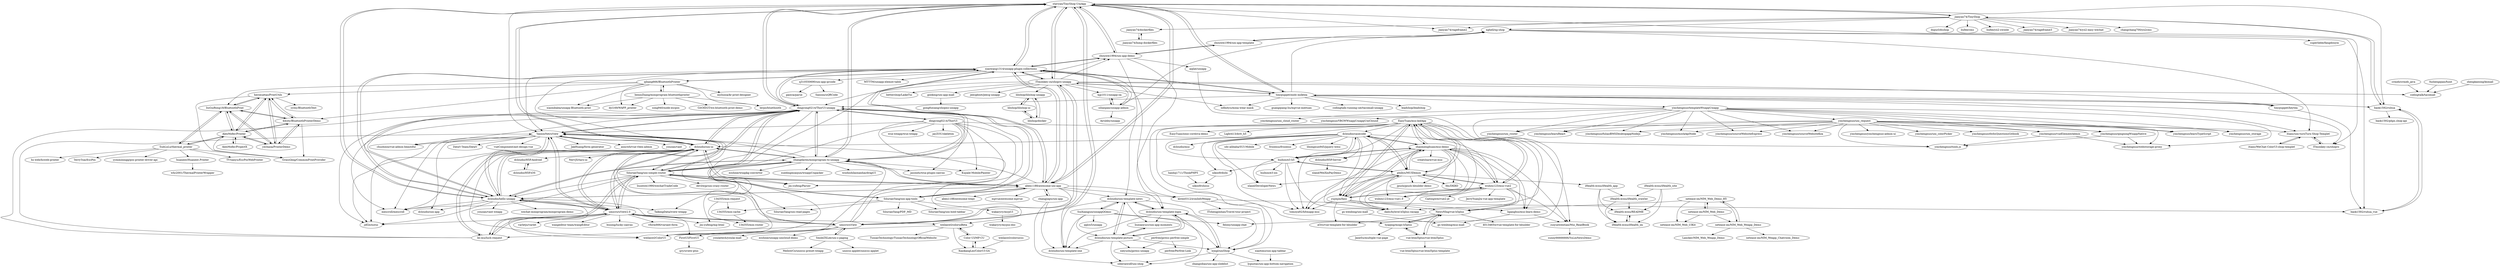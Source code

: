 digraph G {
"stavyan/TinyShop-UniApp" -> "jianyan74/TinyShop"
"stavyan/TinyShop-UniApp" -> "jianyan74/rageframe2" ["e"=1]
"stavyan/TinyShop-UniApp" -> "ITmonkey-cn/shopro-uniapp"
"stavyan/TinyShop-UniApp" -> "dingyong0214/ThorUI-uniapp"
"stavyan/TinyShop-UniApp" -> "YanxinNet/uView"
"stavyan/TinyShop-UniApp" -> "xiaowang1314/uniapp-plugin-collections"
"stavyan/TinyShop-UniApp" -> "dcloudio/uni-ui"
"stavyan/TinyShop-UniApp" -> "zhangdaren/miniprogram-to-uniapp"
"stavyan/TinyShop-UniApp" -> "aben1188/awesome-uni-app"
"stavyan/TinyShop-UniApp" -> "dcloudio/hello-uniapp"
"stavyan/TinyShop-UniApp" -> "zhouwei1994/uni-app-demo"
"stavyan/TinyShop-UniApp" -> "tinypuppet/nxdc-milktea"
"stavyan/TinyShop-UniApp" -> "baok1592/ruhua"
"stavyan/TinyShop-UniApp" -> "umicro/uView"
"stavyan/TinyShop-UniApp" -> "ITmonkey-cn/shopro"
"fushengqian/fuint" -> "codingtalk/tacomall"
"tinypuppet/heytea" -> "tinypuppet/nxdc-milktea"
"tinypuppet/heytea" -> "baok1592/ruhua_vue"
"Color-UI/MP-CU" -> "weilanwl/coloruiBeta"
"Color-UI/MP-CU" -> "XiaokangLei/ColorUI-GA"
"dingyong0214/ThorUI" -> "dingyong0214/ThorUI-uniapp"
"dingyong0214/ThorUI" -> "wux-weapp/wux-weapp" ["e"=1]
"dingyong0214/ThorUI" -> "weilanwl/ColorUI" ["e"=1]
"dingyong0214/ThorUI" -> "jasondu/wxa-plugin-canvas" ["e"=1]
"dingyong0214/ThorUI" -> "jin-yufeng/Parser" ["e"=1]
"dingyong0214/ThorUI" -> "YanxinNet/uView"
"dingyong0214/ThorUI" -> "Kujiale-Mobile/Painter" ["e"=1]
"dingyong0214/ThorUI" -> "zhangdaren/miniprogram-to-uniapp"
"dingyong0214/ThorUI" -> "itianc/uni-turnTurn-Shop-Templet"
"dingyong0214/ThorUI" -> "TalkingData/iview-weapp" ["e"=1]
"dingyong0214/ThorUI" -> "weilanwl/coloruiBeta"
"dingyong0214/ThorUI" -> "jayZOU/skeleton" ["e"=1]
"aben1188/awesome-uni-app" -> "dcloudio/uni-ui"
"aben1188/awesome-uni-app" -> "changjiapu/uni-app"
"aben1188/awesome-uni-app" -> "dingyong0214/ThorUI-uniapp"
"aben1188/awesome-uni-app" -> "dcloudio/uni-template-one"
"aben1188/awesome-uni-app" -> "stavyan/TinyShop-UniApp"
"aben1188/awesome-uni-app" -> "zhangdaren/miniprogram-to-uniapp"
"aben1188/awesome-uni-app" -> "dcloudio/uni-template-login"
"aben1188/awesome-uni-app" -> "YanxinNet/uView"
"aben1188/awesome-uni-app" -> "xiaowang1314/uniapp-plugin-collections"
"aben1188/awesome-uni-app" -> "aben1188/awesome-wepy" ["e"=1]
"aben1188/awesome-uni-app" -> "SilurianYang/uni-app-tools"
"aben1188/awesome-uni-app" -> "klren0312/ironInfoWeapp"
"aben1188/awesome-uni-app" -> "dcloudio/uni-template-news"
"aben1188/awesome-uni-app" -> "dcloudio/hello-uniapp"
"aben1188/awesome-uni-app" -> "mpvue/awesome-mpvue" ["e"=1]
"umicro/uView2.0" -> "umicro/uView"
"umicro/uView2.0" -> "YanxinNet/uView"
"umicro/uView2.0" -> "lei-mu/luch-request"
"umicro/uView2.0" -> "SilurianYang/uni-simple-router"
"umicro/uView2.0" -> "dcloudio/uni-ui"
"umicro/uView2.0" -> "dingyong0214/ThorUI-uniapp"
"umicro/uView2.0" -> "FirstUI/FirstUI"
"umicro/uView2.0" -> "jin-yufeng/mp-html" ["e"=1]
"umicro/uView2.0" -> "jdf2e/nutui" ["e"=1]
"umicro/uView2.0" -> "dcloudio/hello-uniapp"
"umicro/uView2.0" -> "weilanwl/coloruiBeta"
"umicro/uView2.0" -> "varletjs/varlet" ["e"=1]
"umicro/uView2.0" -> "wangeditor-team/wangEditor" ["e"=1]
"umicro/uView2.0" -> "buuing/lucky-canvas" ["e"=1]
"umicro/uView2.0" -> "vform666/variant-form" ["e"=1]
"YanxinNet/uView" -> "dingyong0214/ThorUI-uniapp"
"YanxinNet/uView" -> "chuzhixin/vue-admin-beautiful" ["e"=1]
"YanxinNet/uView" -> "weilanwl/ColorUI" ["e"=1]
"YanxinNet/uView" -> "dcloudio/uni-ui"
"YanxinNet/uView" -> "jdf2e/nutui" ["e"=1]
"YanxinNet/uView" -> "JakHuang/form-generator" ["e"=1]
"YanxinNet/uView" -> "SilurianYang/uni-simple-router"
"YanxinNet/uView" -> "mescroll/mescroll" ["e"=1]
"YanxinNet/uView" -> "anncwb/vue-vben-admin" ["e"=1]
"YanxinNet/uView" -> "umicro/uView2.0"
"YanxinNet/uView" -> "youzan/vant" ["e"=1]
"YanxinNet/uView" -> "DataV-Team/DataV" ["e"=1]
"YanxinNet/uView" -> "vueComponent/ant-design-vue" ["e"=1]
"YanxinNet/uView" -> "dcloudio/uni-app" ["e"=1]
"YanxinNet/uView" -> "dcloudio/hello-uniapp"
"zhengkaixing/kxmall" -> "codingtalk/tacomall"
"netease-im/NIM_Web_Weapp_Demo" -> "netease-im/NIM_Weapp_Chatroom_Demo"
"netease-im/NIM_Web_Weapp_Demo" -> "Lancker/NIM_Web_Weapp_Demo"
"netease-im/NIM_Web_Weapp_Demo" -> "netease-im/NIM_Web_Demo_H5"
"ITmonkey-cn/shopro-uniapp" -> "stavyan/TinyShop-UniApp"
"ITmonkey-cn/shopro-uniapp" -> "tinypuppet/nxdc-milktea"
"ITmonkey-cn/shopro-uniapp" -> "umicro/uView"
"ITmonkey-cn/shopro-uniapp" -> "jeecgboot/jeecg-uniapp" ["e"=1]
"ITmonkey-cn/shopro-uniapp" -> "hjp1011/uniapp-oa"
"ITmonkey-cn/shopro-uniapp" -> "gooking/uni-app-mall"
"ITmonkey-cn/shopro-uniapp" -> "lilishop/lilishop-uniapp"
"ITmonkey-cn/shopro-uniapp" -> "codingtalk/tacomall"
"ITmonkey-cn/shopro-uniapp" -> "xiaowang1314/uniapp-plugin-collections"
"ITmonkey-cn/shopro-uniapp" -> "bettershop/LaikeTui" ["e"=1]
"ITmonkey-cn/shopro-uniapp" -> "infinityu/mina-wear-mask" ["e"=1]
"ITmonkey-cn/shopro-uniapp" -> "dingyong0214/ThorUI-uniapp"
"ITmonkey-cn/shopro-uniapp" -> "zhouwei1994/uni-app-demo"
"ITmonkey-cn/shopro-uniapp" -> "aben1188/awesome-uni-app"
"ITmonkey-cn/shopro-uniapp" -> "tinypuppet/heytea"
"gooking/uni-app-mall" -> "gongfuxiang/shopxo-uniapp"
"hjp1011/uniapp-oa" -> "silianpan/uniapp-admin"
"lilishop/lilishop-uniapp" -> "lilishop/lilishop-ui"
"lilishop/lilishop-uniapp" -> "lilishop/docker"
"silianpan/uniapp-admin" -> "hjp1011/uniapp-oa"
"silianpan/uniapp-admin" -> "xiaowang1314/uniapp-plugin-collections"
"silianpan/uniapp-admin" -> "xghell/xg-shop"
"silianpan/uniapp-admin" -> "Airubby/uniapp"
"jianyan74/TinyShop" -> "stavyan/TinyShop-UniApp"
"jianyan74/TinyShop" -> "jianyan74/rageframe2" ["e"=1]
"jianyan74/TinyShop" -> "jianyan74/rageframe3" ["e"=1]
"jianyan74/TinyShop" -> "baok1592/ruhua"
"jianyan74/TinyShop" -> "jianyan74/yii2-easy-wechat" ["e"=1]
"jianyan74/TinyShop" -> "changchang700/yii2cms" ["e"=1]
"jianyan74/TinyShop" -> "dspurl/dsshop" ["e"=1]
"jianyan74/TinyShop" -> "jianyan74/dockerfiles"
"jianyan74/TinyShop" -> "liufee/cms" ["e"=1]
"jianyan74/TinyShop" -> "xghell/xg-shop"
"jianyan74/TinyShop" -> "liufee/yii2-swoole" ["e"=1]
"zhangdaren/miniprogram-to-uniapp" -> "ezshine/wxapkg-convertor" ["e"=1]
"zhangdaren/miniprogram-to-uniapp" -> "dingyong0214/ThorUI-uniapp"
"zhangdaren/miniprogram-to-uniapp" -> "xuedingmiaojun/wxappUnpacker" ["e"=1]
"zhangdaren/miniprogram-to-uniapp" -> "stavyan/TinyShop-UniApp"
"zhangdaren/miniprogram-to-uniapp" -> "aben1188/awesome-uni-app"
"zhangdaren/miniprogram-to-uniapp" -> "jin-yufeng/Parser" ["e"=1]
"zhangdaren/miniprogram-to-uniapp" -> "dcloudio/uni-ui"
"zhangdaren/miniprogram-to-uniapp" -> "wozhishilaonanhai/dragUI" ["e"=1]
"zhangdaren/miniprogram-to-uniapp" -> "jin-yufeng/mp-html" ["e"=1]
"zhangdaren/miniprogram-to-uniapp" -> "YanxinNet/uView"
"zhangdaren/miniprogram-to-uniapp" -> "dcloudio/hello-uniapp"
"zhangdaren/miniprogram-to-uniapp" -> "jasondu/wxa-plugin-canvas" ["e"=1]
"zhangdaren/miniprogram-to-uniapp" -> "xiaowang1314/uniapp-plugin-collections"
"zhangdaren/miniprogram-to-uniapp" -> "Kujiale-Mobile/Painter" ["e"=1]
"zhangdaren/miniprogram-to-uniapp" -> "SilurianYang/uni-simple-router"
"dcloudio/uni-ui" -> "dcloudio/hello-uniapp"
"dcloudio/uni-ui" -> "YanxinNet/uView"
"dcloudio/uni-ui" -> "dingyong0214/ThorUI-uniapp"
"dcloudio/uni-ui" -> "aben1188/awesome-uni-app"
"dcloudio/uni-ui" -> "umicro/uView2.0"
"dcloudio/uni-ui" -> "stavyan/TinyShop-UniApp"
"dcloudio/uni-ui" -> "SilurianYang/uni-simple-router"
"dcloudio/uni-ui" -> "zhangdaren/miniprogram-to-uniapp"
"dcloudio/uni-ui" -> "weilanwl/ColorUI" ["e"=1]
"dcloudio/uni-ui" -> "umicro/uView"
"dcloudio/uni-ui" -> "jdf2e/nutui" ["e"=1]
"dcloudio/uni-ui" -> "NervJS/taro-ui" ["e"=1]
"dcloudio/uni-ui" -> "mescroll/mescroll" ["e"=1]
"dcloudio/uni-ui" -> "lei-mu/luch-request"
"dcloudio/uni-ui" -> "dcloudio/H5P.Android"
"gs-wenbing/uni-mall" -> "gs-wenbing/mui-mall"
"liuxiaoyucc/uni-app-moments" -> "dcloudio/uni-template-picture"
"dcloudio/hello-uniapp" -> "dcloudio/uni-ui"
"dcloudio/hello-uniapp" -> "dingyong0214/ThorUI-uniapp"
"dcloudio/hello-uniapp" -> "YanxinNet/uView"
"dcloudio/hello-uniapp" -> "weilanwl/ColorUI" ["e"=1]
"dcloudio/hello-uniapp" -> "stavyan/TinyShop-UniApp"
"dcloudio/hello-uniapp" -> "dcloudio/uni-app" ["e"=1]
"dcloudio/hello-uniapp" -> "aben1188/awesome-uni-app"
"dcloudio/hello-uniapp" -> "xiaowang1314/uniapp-plugin-collections"
"dcloudio/hello-uniapp" -> "zhangdaren/miniprogram-to-uniapp"
"dcloudio/hello-uniapp" -> "umicro/uView2.0"
"dcloudio/hello-uniapp" -> "youzan/vant-weapp" ["e"=1]
"dcloudio/hello-uniapp" -> "wechat-miniprogram/miniprogram-demo" ["e"=1]
"dcloudio/hello-uniapp" -> "mescroll/mescroll" ["e"=1]
"dcloudio/hello-uniapp" -> "jdf2e/nutui" ["e"=1]
"dcloudio/hello-uniapp" -> "TalkingData/iview-weapp" ["e"=1]
"dcloudio/casecode" -> "zhaomenghuan/mui-demo"
"dcloudio/casecode" -> "huihoo/e3-h5"
"dcloudio/casecode" -> "uikoo9/dishi"
"dcloudio/casecode" -> "dcloudio/mui" ["e"=1]
"dcloudio/casecode" -> "phillyx/MUIDemos"
"dcloudio/casecode" -> "xland/DeveloperNews"
"dcloudio/casecode" -> "dailc/hybrid-h5plus-rayapp"
"dcloudio/casecode" -> "sdc-alibaba/SUI-Mobile" ["e"=1]
"dcloudio/casecode" -> "wuhou123/mui-vue2"
"dcloudio/casecode" -> "yujinjin/fans"
"dcloudio/casecode" -> "tomoya92/hltmapp-mui"
"dcloudio/casecode" -> "frozenui/frozenui" ["e"=1]
"dcloudio/casecode" -> "lihongxun945/jquery-weui" ["e"=1]
"dcloudio/casecode" -> "dcloudio/uni-ui"
"dcloudio/casecode" -> "dcloudio/H5P.Server"
"umicro/uView" -> "umicro/uView2.0"
"umicro/uView" -> "ITmonkey-cn/shopro-uniapp"
"umicro/uView" -> "dcloudio/uni-ui"
"umicro/uView" -> "FirstUI/FirstUI"
"umicro/uView" -> "stavyan/TinyShop-UniApp"
"umicro/uView" -> "dingyong0214/ThorUI-uniapp"
"umicro/uView" -> "SmileZXLee/uni-z-paging"
"umicro/uView" -> "lei-mu/luch-request"
"umicro/uView" -> "ezshine/uniapp-unicloud-dnms"
"umicro/uView" -> "dcloudio/hello-uniapp"
"umicro/uView" -> "youlaitech/youlai-mall" ["e"=1]
"umicro/uView" -> "zhangdaren/miniprogram-to-uniapp"
"SilurianYang/uni-simple-router" -> "SilurianYang/uni-app-tools"
"SilurianYang/uni-simple-router" -> "SilurianYang/uni-read-pages"
"SilurianYang/uni-simple-router" -> "YanxinNet/uView"
"SilurianYang/uni-simple-router" -> "lei-mu/luch-request"
"SilurianYang/uni-simple-router" -> "umicro/uView2.0"
"SilurianYang/uni-simple-router" -> "dingyong0214/ThorUI-uniapp"
"SilurianYang/uni-simple-router" -> "dcloudio/uni-ui"
"SilurianYang/uni-simple-router" -> "liuzewei1990/wechatTradeCode"
"SilurianYang/uni-simple-router" -> "devilwjp/uni-crazy-router" ["e"=1]
"SilurianYang/uni-simple-router" -> "zhangdaren/miniprogram-to-uniapp"
"SilurianYang/uni-simple-router" -> "mescroll/mescroll" ["e"=1]
"SilurianYang/uni-simple-router" -> "zhouwei1994/uni-app-demo"
"SilurianYang/uni-simple-router" -> "jin-yufeng/Parser" ["e"=1]
"SilurianYang/uni-simple-router" -> "aben1188/awesome-uni-app"
"SilurianYang/uni-simple-router" -> "dcloudio/hello-uniapp"
"jianyan74/dockerfiles" -> "jianyan74/lnmp-dockerfiles"
"qihang666/BluetoothPrinter" -> "xiaonibaba/uniapp-Bluetooth-print"
"qihang666/BluetoothPrinter" -> "benioZhang/miniprogram-bluetoothprinter"
"qihang666/BluetoothPrinter" -> "xiaowang1314/uniapp-plugin-collections"
"qihang666/BluetoothPrinter" -> "liuGuiRong18/BluetoothPrint"
"qihang666/BluetoothPrinter" -> "dyl169/WAPP_printer"
"qihang666/BluetoothPrinter" -> "lerpo/bluethooth"
"qihang666/BluetoothPrinter" -> "myliuxia/kr-print-designer" ["e"=1]
"qihang666/BluetoothPrinter" -> "4dcity/BluetoothPrinterDemo"
"qihang666/BluetoothPrinter" -> "heroxuetao/PrintUtils"
"xiaowang1314/uniapp-plugin-collections" -> "zhouwei1994/uni-app-demo"
"xiaowang1314/uniapp-plugin-collections" -> "dingyong0214/ThorUI-uniapp"
"xiaowang1314/uniapp-plugin-collections" -> "stavyan/TinyShop-UniApp"
"xiaowang1314/uniapp-plugin-collections" -> "qihang666/BluetoothPrinter"
"xiaowang1314/uniapp-plugin-collections" -> "silianpan/uniapp-admin"
"xiaowang1314/uniapp-plugin-collections" -> "aben1188/awesome-uni-app"
"xiaowang1314/uniapp-plugin-collections" -> "dcloudio/hello-uniapp"
"xiaowang1314/uniapp-plugin-collections" -> "tinypuppet/nxdc-milktea"
"xiaowang1314/uniapp-plugin-collections" -> "zhangdaren/miniprogram-to-uniapp"
"xiaowang1314/uniapp-plugin-collections" -> "ITmonkey-cn/shopro-uniapp"
"xiaowang1314/uniapp-plugin-collections" -> "klren0312/ironInfoWeapp"
"xiaowang1314/uniapp-plugin-collections" -> "YanxinNet/uView"
"xiaowang1314/uniapp-plugin-collections" -> "dcloudio/uni-ui"
"xiaowang1314/uniapp-plugin-collections" -> "MTTTM/uniapp-elemnt-table"
"xiaowang1314/uniapp-plugin-collections" -> "q310550690/uni-app-qrcode"
"zhouwei1994/uni-app-demo" -> "zhouwei1994/uni-app-template"
"zhouwei1994/uni-app-demo" -> "dcloudio/uni-template-news"
"zhouwei1994/uni-app-demo" -> "xiaowang1314/uniapp-plugin-collections"
"zhouwei1994/uni-app-demo" -> "stavyan/TinyShop-UniApp"
"zhouwei1994/uni-app-demo" -> "aiplat/uniapp"
"zhouwei1994/uni-app-demo" -> "dcloudio/uni-template-login"
"jianyan74/lnmp-dockerfiles" -> "jianyan74/dockerfiles"
"netease-im/NIM_Web_Demo_H5" -> "netease-im/NIM_Web_Demo"
"netease-im/NIM_Web_Demo_H5" -> "netease-im/NIM_Web_Weapp_Demo"
"netease-im/NIM_Web_Demo_H5" -> "netease-im/NIM_Web_UIKit"
"netease-im/NIM_Web_Demo_H5" -> "NewsNIng/vue-h5plus"
"dingyong0214/ThorUI-uniapp" -> "dingyong0214/ThorUI"
"dingyong0214/ThorUI-uniapp" -> "YanxinNet/uView"
"dingyong0214/ThorUI-uniapp" -> "weilanwl/ColorUI" ["e"=1]
"dingyong0214/ThorUI-uniapp" -> "dcloudio/uni-ui"
"dingyong0214/ThorUI-uniapp" -> "stavyan/TinyShop-UniApp"
"dingyong0214/ThorUI-uniapp" -> "mescroll/mescroll" ["e"=1]
"dingyong0214/ThorUI-uniapp" -> "dcloudio/hello-uniapp"
"dingyong0214/ThorUI-uniapp" -> "aben1188/awesome-uni-app"
"dingyong0214/ThorUI-uniapp" -> "xiaowang1314/uniapp-plugin-collections"
"dingyong0214/ThorUI-uniapp" -> "chuzhixin/vue-admin-beautiful" ["e"=1]
"dingyong0214/ThorUI-uniapp" -> "zhangdaren/miniprogram-to-uniapp"
"dingyong0214/ThorUI-uniapp" -> "SilurianYang/uni-simple-router"
"dingyong0214/ThorUI-uniapp" -> "umicro/uView2.0"
"dingyong0214/ThorUI-uniapp" -> "SilurianYang/uni-app-tools"
"dingyong0214/ThorUI-uniapp" -> "jdf2e/nutui" ["e"=1]
"yinchengnuo/uni_request" -> "yinchengnuo/tools.js"
"yinchengnuo/uni_request" -> "yinchengnuo/webstorage-proxy"
"yinchengnuo/uni_request" -> "yinchengnuo/vueElementAdmin"
"yinchengnuo/uni_request" -> "yinchengnuo/qingningWxappNative"
"yinchengnuo/uni_request" -> "yinchengnuo/sourceWebsiteKoa"
"yinchengnuo/uni_request" -> "yinchengnuo/learnTypeScript"
"yinchengnuo/uni_request" -> "yinchengnuo/uni_colorPicker"
"yinchengnuo/uni_request" -> "yinchengnuo/uni_storage"
"yinchengnuo/uni_request" -> "yinchengnuo/uni_router"
"yinchengnuo/uni_request" -> "yinchengnuo/dwbsQuestionsGitbook"
"yinchengnuo/uni_request" -> "yinchengnuo/learnReact"
"yinchengnuo/uni_request" -> "yinchengnuo/yinchengnuo-admin-ui"
"yinchengnuo/uni_request" -> "yinchengnuo/fuliaoBMSDesktopappNodejs"
"yinchengnuo/uni_request" -> "yinchengnuo/mockApiNode"
"yinchengnuo/uni_request" -> "yinchengnuo/sourceWebsiteExpress"
"EasyTuan/mui-kidApp" -> "zhaomenghuan/mui-demo"
"EasyTuan/mui-kidApp" -> "wuhou123/mui-vue2"
"EasyTuan/mui-kidApp" -> "liganghui/mui-learn-demo"
"EasyTuan/mui-kidApp" -> "EasyTuan/ionic-cordova-demo"
"EasyTuan/mui-kidApp" -> "phillyx/MUIDemos"
"EasyTuan/mui-kidApp" -> "zuiyuewentian/Mui_ReadBook"
"EasyTuan/mui-kidApp" -> "yujinjin/fans"
"EasyTuan/mui-kidApp" -> "huihoo/e3-h5"
"EasyTuan/mui-kidApp" -> "Light413/dctt_h5"
"EasyTuan/mui-kidApp" -> "tomoya92/hltmapp-mui"
"EasyTuan/mui-kidApp" -> "lrjxgl/uniShop"
"EasyTuan/mui-kidApp" -> "wuhou123/mui-vue1.0"
"EasyTuan/mui-kidApp" -> "dailc/hybrid-h5plus-rayapp"
"EasyTuan/mui-kidApp" -> "tyaqing/mogo-h5plus"
"EasyTuan/mui-kidApp" -> "dcloudio/casecode"
"dcloudio/H5P.Server" -> "xland/WeiXinPayDemo"
"dcloudio/uni-template-login" -> "dcloudio/uni-template-picture"
"dcloudio/uni-template-login" -> "dcloudio/uni-template-news"
"dcloudio/uni-template-login" -> "lrjxgl/uniShop"
"dcloudio/uni-template-login" -> "dcloudio/uni-template-one"
"dcloudio/uni-template-login" -> "siberiawolf/uni-shop"
"dcloudio/uni-template-login" -> "liuxiaoyucc/uni-app-moments"
"dcloudio/uni-template-news" -> "dcloudio/uni-template-picture"
"dcloudio/uni-template-news" -> "dcloudio/uni-template-one"
"dcloudio/uni-template-news" -> "dcloudio/uni-template-login"
"dcloudio/uni-template-news" -> "SuiXiangjun/uniappQQmic"
"dcloudio/uni-template-news" -> "liuxiaoyucc/uni-app-moments"
"dcloudio/uni-template-news" -> "lrjxgl/uniShop"
"liganghui/mui-learn-demo" -> "gs-wenbing/mui-mall"
"liganghui/mui-learn-demo" -> "zuiyuewentian/Mui_ReadBook"
"lrjxgl/uniShop" -> "siberiawolf/uni-shop"
"lrjxgl/uniShop" -> "lygustas/uni-app-bottom-navigation"
"lrjxgl/uniShop" -> "dcloudio/uni-template-login"
"lrjxgl/uniShop" -> "zhangzibao/uni-app-slidelist"
"tyaqing/mogo-h5plus" -> "vue-html5plus/vue-html5plus"
"tyaqing/mogo-h5plus" -> "NewsNIng/vue-h5plus"
"tyaqing/mogo-h5plus" -> "JaneSu/multiple-vue-page" ["e"=1]
"baok1592/ruhua" -> "baok1592/ruhua_vue"
"baok1592/ruhua" -> "baok1592/phps.shop-api"
"baok1592/ruhua" -> "jianyan74/TinyShop"
"tinypuppet/nxdc-milktea" -> "tinypuppet/heytea"
"tinypuppet/nxdc-milktea" -> "ITmonkey-cn/shopro-uniapp"
"tinypuppet/nxdc-milktea" -> "ITmonkey-cn/shopro"
"tinypuppet/nxdc-milktea" -> "stavyan/TinyShop-UniApp"
"tinypuppet/nxdc-milktea" -> "yinchengnuo/templateWxappUniapp"
"tinypuppet/nxdc-milktea" -> "xghell/xg-shop"
"tinypuppet/nxdc-milktea" -> "guangqiang-liu/mpvue-meituan" ["e"=1]
"tinypuppet/nxdc-milktea" -> "itianc/uni-turnTurn-Shop-Templet"
"tinypuppet/nxdc-milktea" -> "infinityu/mina-wear-mask" ["e"=1]
"tinypuppet/nxdc-milktea" -> "xiaowang1314/uniapp-plugin-collections"
"tinypuppet/nxdc-milktea" -> "codingtalk-running-cat/tacomall-uniapp"
"tinypuppet/nxdc-milktea" -> "baok1592/ruhua"
"tinypuppet/nxdc-milktea" -> "leadshop/leadshop"
"tinypuppet/nxdc-milktea" -> "dingyong0214/ThorUI-uniapp"
"XiaokangLei/ColorUI-GA" -> "Color-UI/MP-CU"
"yujinjin/fans" -> "wuhou123/mui-vue2"
"yujinjin/fans" -> "zhaomenghuan/mui-demo"
"yujinjin/fans" -> "phillyx/MUIDemos"
"yujinjin/fans" -> "NewsNIng/vue-h5plus"
"yujinjin/fans" -> "tomoya92/hltmapp-mui"
"yujinjin/fans" -> "dailc/hybrid-h5plus-rayapp"
"yujinjin/fans" -> "EasyTuan/mui-kidApp"
"yujinjin/fans" -> "aOrz/vue-template-for-hbuilder"
"yujinjin/fans" -> "liganghui/mui-learn-demo"
"yinchengnuo/templateWxappUniapp" -> "yinchengnuo/tools.js"
"yinchengnuo/templateWxappUniapp" -> "yinchengnuo/webstorage-proxy"
"yinchengnuo/templateWxappUniapp" -> "yinchengnuo/qingningWxappNative"
"yinchengnuo/templateWxappUniapp" -> "yinchengnuo/uni_request"
"yinchengnuo/templateWxappUniapp" -> "yinchengnuo/vueElementAdmin"
"yinchengnuo/templateWxappUniapp" -> "yinchengnuo/sourceWebsiteKoa"
"yinchengnuo/templateWxappUniapp" -> "yinchengnuo/learnReact"
"yinchengnuo/templateWxappUniapp" -> "yinchengnuo/learnTypeScript"
"yinchengnuo/templateWxappUniapp" -> "yinchengnuo/fuliaoBMSDesktopappNodejs"
"yinchengnuo/templateWxappUniapp" -> "yinchengnuo/mockApiNode"
"yinchengnuo/templateWxappUniapp" -> "yinchengnuo/sourceWebsiteExpress"
"yinchengnuo/templateWxappUniapp" -> "yinchengnuo/uni_cloud_router"
"yinchengnuo/templateWxappUniapp" -> "yinchengnuo/uni_storage"
"yinchengnuo/templateWxappUniapp" -> "yinchengnuo/uni_router"
"yinchengnuo/templateWxappUniapp" -> "yinchengnuo/YBGWWxappUniappUniClound"
"crmeb/crmeb_java" -> "codingtalk/tacomall"
"heroxuetao/PrintUtils" -> "liuGuiRong18/BluetoothPrint"
"heroxuetao/PrintUtils" -> "yechaoa/PrinterDemo"
"heroxuetao/PrintUtils" -> "4dcity/BluetoothPrinterDemo"
"heroxuetao/PrintUtils" -> "yylxy/BluetoothText"
"heroxuetao/PrintUtils" -> "AlexMofer/Printer"
"heroxuetao/PrintUtils" -> "GrassQing/CommonPrintProvider"
"4dcity/BluetoothPrinterDemo" -> "yechaoa/PrinterDemo"
"4dcity/BluetoothPrinterDemo" -> "AlexMofer/Printer"
"4dcity/BluetoothPrinterDemo" -> "liuGuiRong18/BluetoothPrint"
"4dcity/BluetoothPrinterDemo" -> "heroxuetao/PrintUtils"
"4dcity/BluetoothPrinterDemo" -> "GrassQing/CommonPrintProvider"
"dcloudio/uni-template-picture" -> "dcloudio/uni-template-news"
"dcloudio/uni-template-picture" -> "dcloudio/uni-template-login"
"dcloudio/uni-template-picture" -> "liuxiaoyucc/uni-app-moments"
"dcloudio/uni-template-picture" -> "lrjxgl/uniShop"
"dcloudio/uni-template-picture" -> "dcloudio/uni-template-one"
"dcloudio/uni-template-picture" -> "xieyushi/jpress-uniapp"
"dcloudio/uni-template-picture" -> "siberiawolf/uni-shop"
"itianc/WeChat-ColorUI-shop-templet" -> "itianc/uni-turnTurn-Shop-Templet"
"ITmonkey-cn/shopro" -> "itianc/uni-turnTurn-Shop-Templet"
"benioZhang/miniprogram-bluetoothprinter" -> "lerpo/bluethooth"
"benioZhang/miniprogram-bluetoothprinter" -> "GitOfZGT/wx-bluetooth-print-demo"
"benioZhang/miniprogram-bluetoothprinter" -> "dyl169/WAPP_printer"
"benioZhang/miniprogram-bluetoothprinter" -> "xiaonibaba/uniapp-Bluetooth-print"
"benioZhang/miniprogram-bluetoothprinter" -> "qihang666/BluetoothPrinter"
"benioZhang/miniprogram-bluetoothprinter" -> "song940/node-escpos" ["e"=1]
"weilanwl/coloruiBeta" -> "Color-UI/MP-CU"
"weilanwl/coloruiBeta" -> "XiaokangLei/ColorUI-GA"
"weilanwl/coloruiBeta" -> "TuniaoTechnology/TuniaoTechnologyOfficialWebsite"
"weilanwl/coloruiBeta" -> "weilanwl/ColorUI" ["e"=1]
"lei-mu/luch-request" -> "SilurianYang/uni-simple-router"
"lei-mu/luch-request" -> "umicro/uView2.0"
"lei-mu/luch-request" -> "YanxinNet/uView"
"lei-mu/luch-request" -> "dcloudio/uni-ui"
"lei-mu/luch-request" -> "dingyong0214/ThorUI-uniapp"
"lilishop/lilishop-ui" -> "lilishop/lilishop-uniapp"
"lilishop/lilishop-ui" -> "lilishop/docker"
"zhaomenghuan/mui-demo" -> "phillyx/MUIDemos"
"zhaomenghuan/mui-demo" -> "EasyTuan/mui-kidApp"
"zhaomenghuan/mui-demo" -> "dcloudio/casecode"
"zhaomenghuan/mui-demo" -> "yujinjin/fans"
"zhaomenghuan/mui-demo" -> "huihoo/e3-h5"
"zhaomenghuan/mui-demo" -> "tomoya92/hltmapp-mui"
"zhaomenghuan/mui-demo" -> "liganghui/mui-learn-demo"
"zhaomenghuan/mui-demo" -> "wuhou123/mui-vue2"
"zhaomenghuan/mui-demo" -> "dailc/hybrid-h5plus-rayapp"
"zhaomenghuan/mui-demo" -> "creatshare/vue-mui"
"zhaomenghuan/mui-demo" -> "NewsNIng/vue-h5plus"
"zhaomenghuan/mui-demo" -> "jpush/jpush-hbuilder-demo"
"zhaomenghuan/mui-demo" -> "fds/DKBD"
"zhaomenghuan/mui-demo" -> "zuiyuewentian/Mui_ReadBook"
"zhaomenghuan/mui-demo" -> "dcloudio/H5P.Server"
"klren0312/ironInfoWeapp" -> "lrjxgl/uniShop"
"klren0312/ironInfoWeapp" -> "baok1592/ruhua_vue"
"klren0312/ironInfoWeapp" -> "ITzhengjinhan/Travel-tour-project"
"SubLuLu/thermal_printer" -> "AlexMofer/Printer"
"SubLuLu/thermal_printer" -> "liuGuiRong18/BluetoothPrint"
"SubLuLu/thermal_printer" -> "hs-web/hsweb-printer" ["e"=1]
"SubLuLu/thermal_printer" -> "TerryTsai/EscPos" ["e"=1]
"SubLuLu/thermal_printer" -> "GrassQing/CommonPrintProvider"
"SubLuLu/thermal_printer" -> "yymmiinngg/pos-printer-driver-api"
"SubLuLu/thermal_printer" -> "huanent/Huanent.Printer"
"SubLuLu/thermal_printer" -> "TY-tianyu/EscPosWebPrinter"
"yechaoa/PrinterDemo" -> "liuGuiRong18/BluetoothPrint"
"yechaoa/PrinterDemo" -> "4dcity/BluetoothPrinterDemo"
"yechaoa/PrinterDemo" -> "heroxuetao/PrintUtils"
"yechaoa/PrinterDemo" -> "AlexMofer/Printer"
"SilurianYang/uni-app-tools" -> "SilurianYang/uni-simple-router"
"SilurianYang/uni-app-tools" -> "SilurianYang/PDF_MD"
"SilurianYang/uni-app-tools" -> "dingyong0214/ThorUI-uniapp"
"SilurianYang/uni-app-tools" -> "aben1188/awesome-uni-app"
"SilurianYang/uni-app-tools" -> "SilurianYang/uni-read-pages"
"SilurianYang/uni-app-tools" -> "134355/min-cache"
"SilurianYang/uni-app-tools" -> "wakaryry/mypUI"
"SilurianYang/uni-app-tools" -> "SilurianYang/uni-hold-tabbar"
"vue-html5plus/vue-html5plus" -> "NewsNIng/vue-h5plus"
"vue-html5plus/vue-html5plus" -> "vue-html5plus/vue-html5plus-template"
"vue-html5plus/vue-html5plus" -> "tyaqing/mogo-h5plus"
"zhouwei1994/uni-app-template" -> "zhouwei1994/uni-app-demo"
"zhouwei1994/uni-app-template" -> "xghell/xg-shop"
"NewsNIng/vue-h5plus" -> "vue-html5plus/vue-html5plus"
"NewsNIng/vue-h5plus" -> "aOrz/vue-template-for-hbuilder"
"NewsNIng/vue-h5plus" -> "4013465w/vue-template-for-hbuilder"
"NewsNIng/vue-h5plus" -> "tyaqing/mogo-h5plus"
"AlexMofer/Printer" -> "AlexMofer/ProjectX"
"AlexMofer/Printer" -> "SubLuLu/thermal_printer"
"AlexMofer/Printer" -> "4dcity/BluetoothPrinterDemo"
"AlexMofer/Printer" -> "liuGuiRong18/BluetoothPrint"
"AlexMofer/Printer" -> "heroxuetao/PrintUtils"
"AlexMofer/Printer" -> "yechaoa/PrinterDemo"
"AlexMofer/Printer" -> "GrassQing/CommonPrintProvider"
"SmileZXLee/uni-z-paging" -> "MellowCo/unocss-preset-weapp" ["e"=1]
"SmileZXLee/uni-z-paging" -> "umicro/uView"
"SmileZXLee/uni-z-paging" -> "unocss-applet/unocss-applet" ["e"=1]
"aiplat/uniapp" -> "felony/uniapp-chat"
"AlexMofer/ProjectX" -> "AlexMofer/Printer"
"netease-im/NIM_Web_Demo" -> "netease-im/NIM_Web_Demo_H5"
"netease-im/NIM_Web_Demo" -> "netease-im/NIM_Web_UIKit"
"netease-im/NIM_Web_Demo" -> "netease-im/NIM_Web_Weapp_Demo"
"134355/min-cache" -> "134355/min-router"
"134355/min-request" -> "134355/min-router"
"134355/min-request" -> "134355/min-cache"
"SuiXiangjun/uniappQQmic" -> "felony/uniapp-chat"
"SuiXiangjun/uniappQQmic" -> "qqlcx5/uniapp"
"SuiXiangjun/uniappQQmic" -> "lrjxgl/uniShop"
"SuiXiangjun/uniappQQmic" -> "dcloudio/uni-template-news"
"SuiXiangjun/uniappQQmic" -> "dcloudio/uni-template-picture"
"SuiXiangjun/uniappQQmic" -> "dcloudio/uni-template-one"
"wakaryry/mypUI" -> "wakaryry/mypui-doc"
"q310550690/uni-app-qrcode" -> "Sansnn/uQRCode"
"q310550690/uni-app-qrcode" -> "gaoyia/parse"
"wuhou123/mui-vue2" -> "yujinjin/fans"
"wuhou123/mui-vue2" -> "wuhou123/mui-vue1.0"
"wuhou123/mui-vue2" -> "liganghui/mui-learn-demo"
"wuhou123/mui-vue2" -> "phillyx/MUIDemos"
"wuhou123/mui-vue2" -> "EasyTuan/mui-kidApp"
"wuhou123/mui-vue2" -> "Caitingwei/vue2-jd" ["e"=1]
"wuhou123/mui-vue2" -> "zhaomenghuan/mui-demo"
"wuhou123/mui-vue2" -> "zuiyuewentian/Mui_ReadBook"
"wuhou123/mui-vue2" -> "JerryYuanJ/a-vue-app-template"
"wuhou123/mui-vue2" -> "NewsNIng/vue-h5plus"
"wuhou123/mui-vue2" -> "dailc/hybrid-h5plus-rayapp"
"iHealth-ecnu/iHealth_site" -> "iHealth-ecnu/README"
"iHealth-ecnu/iHealth_site" -> "iHealth-ecnu/iHealth_im"
"iHealth-ecnu/iHealth_site" -> "iHealth-ecnu/iHealth_crawler"
"baok1592/ruhua_vue" -> "baok1592/ruhua"
"xghell/xg-shop" -> "baok1592/ruhua_vue"
"xghell/xg-shop" -> "itianc/uni-turnTurn-Shop-Templet"
"xghell/xg-shop" -> "superliebe/fangdouyin"
"xghell/xg-shop" -> "zhouwei1994/uni-app-template"
"perfree/jpress-perfree-simple" -> "xieyushi/jpress-uniapp"
"perfree/jpress-perfree-simple" -> "perfree/Perfree-Link"
"weilanwl/coloruicss" -> "XiaokangLei/ColorUI-GA"
"FirstUI/FirstUI" -> "ijry/uview-plus"
"xiaotimo/uni-app-tabbar" -> "lygustas/uni-app-bottom-navigation"
"changjiapu/uni-app" -> "dcloudio/uni-template-one"
"changjiapu/uni-app" -> "siberiawolf/uni-shop"
"changjiapu/uni-app" -> "aben1188/awesome-uni-app"
"phillyx/MUIDemos" -> "zhaomenghuan/mui-demo"
"phillyx/MUIDemos" -> "huihoo/e3-h5"
"phillyx/MUIDemos" -> "fds/DKBD"
"phillyx/MUIDemos" -> "tomoya92/hltmapp-mui"
"phillyx/MUIDemos" -> "wuhou123/mui-vue2"
"phillyx/MUIDemos" -> "yujinjin/fans"
"phillyx/MUIDemos" -> "dcloudio/casecode"
"phillyx/MUIDemos" -> "iHealth-ecnu/iHealth_app"
"phillyx/MUIDemos" -> "dailc/hybrid-h5plus-rayapp"
"phillyx/MUIDemos" -> "xland/DeveloperNews"
"phillyx/MUIDemos" -> "EasyTuan/mui-kidApp"
"phillyx/MUIDemos" -> "jpush/jpush-hbuilder-demo"
"phillyx/MUIDemos" -> "wuhou123/mui-vue1.0"
"huanent/Huanent.Printer" -> "whc2001/ThermalPrinterWrapper"
"liuGuiRong18/BluetoothPrint" -> "heroxuetao/PrintUtils"
"liuGuiRong18/BluetoothPrint" -> "yechaoa/PrinterDemo"
"liuGuiRong18/BluetoothPrint" -> "4dcity/BluetoothPrinterDemo"
"liuGuiRong18/BluetoothPrint" -> "AlexMofer/Printer"
"liuGuiRong18/BluetoothPrint" -> "SubLuLu/thermal_printer"
"dcloudio/H5P.iOS" -> "dcloudio/H5P.Android"
"huihoo/e3-h5" -> "dcloudio/casecode"
"huihoo/e3-h5" -> "phillyx/MUIDemos"
"huihoo/e3-h5" -> "xland/DeveloperNews"
"huihoo/e3-h5" -> "dailc/hybrid-h5plus-rayapp"
"huihoo/e3-h5" -> "zhaomenghuan/mui-demo"
"huihoo/e3-h5" -> "tomoya92/hltmapp-mui"
"huihoo/e3-h5" -> "huihoo/e3-ios"
"huihoo/e3-h5" -> "uikoo9/dishi"
"uikoo9/dishi" -> "uikoo9/shisui"
"itianc/uni-turnTurn-Shop-Templet" -> "itianc/WeChat-ColorUI-shop-templet"
"itianc/uni-turnTurn-Shop-Templet" -> "ITmonkey-cn/shopro"
"dcloudio/H5P.Android" -> "dcloudio/H5P.iOS"
"yinchengnuo/qingningWxappNative" -> "yinchengnuo/tools.js"
"yinchengnuo/qingningWxappNative" -> "yinchengnuo/webstorage-proxy"
"yinchengnuo/vueElementAdmin" -> "yinchengnuo/webstorage-proxy"
"yinchengnuo/vueElementAdmin" -> "yinchengnuo/tools.js"
"zuiyuewentian/Mui_ReadBook" -> "sunny66666666/YuLinNewsDemo"
"iHealth-ecnu/iHealth_crawler" -> "iHealth-ecnu/README"
"iHealth-ecnu/iHealth_crawler" -> "iHealth-ecnu/iHealth_im"
"lilishop/docker" -> "lilishop/lilishop-ui"
"lilishop/docker" -> "lilishop/lilishop-uniapp"
"iHealth-ecnu/iHealth_app" -> "iHealth-ecnu/README"
"iHealth-ecnu/iHealth_app" -> "iHealth-ecnu/iHealth_im"
"iHealth-ecnu/iHealth_app" -> "iHealth-ecnu/iHealth_crawler"
"iHealth-ecnu/README" -> "iHealth-ecnu/iHealth_im"
"iHealth-ecnu/iHealth_im" -> "iHealth-ecnu/README"
"hanhq1711/ThinkPHP5" -> "uikoo9/shisui"
"stavyan/TinyShop-UniApp" ["l"="12.892,-13.399"]
"jianyan74/TinyShop" ["l"="12.808,-13.42"]
"jianyan74/rageframe2" ["l"="-25.63,-44.079"]
"ITmonkey-cn/shopro-uniapp" ["l"="12.864,-13.37"]
"dingyong0214/ThorUI-uniapp" ["l"="12.93,-13.395"]
"YanxinNet/uView" ["l"="12.973,-13.358"]
"xiaowang1314/uniapp-plugin-collections" ["l"="12.892,-13.37"]
"dcloudio/uni-ui" ["l"="12.97,-13.395"]
"zhangdaren/miniprogram-to-uniapp" ["l"="12.923,-13.37"]
"aben1188/awesome-uni-app" ["l"="12.927,-13.426"]
"dcloudio/hello-uniapp" ["l"="12.946,-13.373"]
"zhouwei1994/uni-app-demo" ["l"="12.891,-13.438"]
"tinypuppet/nxdc-milktea" ["l"="12.837,-13.379"]
"baok1592/ruhua" ["l"="12.825,-13.433"]
"umicro/uView" ["l"="12.95,-13.411"]
"ITmonkey-cn/shopro" ["l"="12.856,-13.348"]
"fushengqian/fuint" ["l"="12.728,-13.261"]
"codingtalk/tacomall" ["l"="12.744,-13.297"]
"tinypuppet/heytea" ["l"="12.839,-13.405"]
"baok1592/ruhua_vue" ["l"="12.843,-13.444"]
"Color-UI/MP-CU" ["l"="13.078,-13.295"]
"weilanwl/coloruiBeta" ["l"="13.05,-13.317"]
"XiaokangLei/ColorUI-GA" ["l"="13.098,-13.282"]
"dingyong0214/ThorUI" ["l"="12.948,-13.322"]
"wux-weapp/wux-weapp" ["l"="14.565,-8.78"]
"weilanwl/ColorUI" ["l"="14.617,-8.623"]
"jasondu/wxa-plugin-canvas" ["l"="14.545,-8.845"]
"jin-yufeng/Parser" ["l"="14.529,-8.873"]
"Kujiale-Mobile/Painter" ["l"="14.522,-8.813"]
"itianc/uni-turnTurn-Shop-Templet" ["l"="12.866,-13.329"]
"TalkingData/iview-weapp" ["l"="14.601,-8.695"]
"jayZOU/skeleton" ["l"="14.513,-8.854"]
"changjiapu/uni-app" ["l"="12.951,-13.476"]
"dcloudio/uni-template-one" ["l"="12.934,-13.498"]
"dcloudio/uni-template-login" ["l"="12.951,-13.508"]
"aben1188/awesome-wepy" ["l"="14.666,-8.768"]
"SilurianYang/uni-app-tools" ["l"="12.919,-13.452"]
"klren0312/ironInfoWeapp" ["l"="12.903,-13.473"]
"dcloudio/uni-template-news" ["l"="12.931,-13.516"]
"mpvue/awesome-mpvue" ["l"="12.444,-12.652"]
"umicro/uView2.0" ["l"="12.995,-13.396"]
"lei-mu/luch-request" ["l"="12.998,-13.377"]
"SilurianYang/uni-simple-router" ["l"="12.967,-13.416"]
"FirstUI/FirstUI" ["l"="13.033,-13.421"]
"jin-yufeng/mp-html" ["l"="14.497,-8.754"]
"jdf2e/nutui" ["l"="14.365,-8.279"]
"varletjs/varlet" ["l"="14.583,-12.227"]
"wangeditor-team/wangEditor" ["l"="14.298,-8.26"]
"buuing/lucky-canvas" ["l"="14.25,-8.1"]
"vform666/variant-form" ["l"="14.278,-7.808"]
"chuzhixin/vue-admin-beautiful" ["l"="14.528,-8.149"]
"JakHuang/form-generator" ["l"="14.287,-8.035"]
"mescroll/mescroll" ["l"="14.624,-8.527"]
"anncwb/vue-vben-admin" ["l"="14.391,-8.134"]
"youzan/vant" ["l"="14.553,-8.394"]
"DataV-Team/DataV" ["l"="14.393,-8.104"]
"vueComponent/ant-design-vue" ["l"="14.49,-8.256"]
"dcloudio/uni-app" ["l"="14.749,-8.384"]
"zhengkaixing/kxmall" ["l"="12.7,-13.297"]
"netease-im/NIM_Web_Weapp_Demo" ["l"="13.256,-13.777"]
"netease-im/NIM_Weapp_Chatroom_Demo" ["l"="13.284,-13.781"]
"Lancker/NIM_Web_Weapp_Demo" ["l"="13.274,-13.798"]
"netease-im/NIM_Web_Demo_H5" ["l"="13.227,-13.759"]
"jeecgboot/jeecg-uniapp" ["l"="9.693,-10.899"]
"hjp1011/uniapp-oa" ["l"="12.825,-13.327"]
"gooking/uni-app-mall" ["l"="12.804,-13.309"]
"lilishop/lilishop-uniapp" ["l"="12.831,-13.287"]
"bettershop/LaikeTui" ["l"="-25.214,23.89"]
"infinityu/mina-wear-mask" ["l"="13.839,-10.455"]
"gongfuxiang/shopxo-uniapp" ["l"="12.78,-13.279"]
"silianpan/uniapp-admin" ["l"="12.825,-13.351"]
"lilishop/lilishop-ui" ["l"="12.825,-13.258"]
"lilishop/docker" ["l"="12.813,-13.269"]
"xghell/xg-shop" ["l"="12.819,-13.394"]
"Airubby/uniapp" ["l"="12.78,-13.332"]
"jianyan74/rageframe3" ["l"="-25.554,-44.079"]
"jianyan74/yii2-easy-wechat" ["l"="-25.572,-44.078"]
"changchang700/yii2cms" ["l"="-25.603,-44.07"]
"dspurl/dsshop" ["l"="-25.249,23.944"]
"jianyan74/dockerfiles" ["l"="12.749,-13.438"]
"liufee/cms" ["l"="-25.627,-44.059"]
"liufee/yii2-swoole" ["l"="-25.645,-44.02"]
"ezshine/wxapkg-convertor" ["l"="-10.462,-45.771"]
"xuedingmiaojun/wxappUnpacker" ["l"="-18.906,-30.575"]
"wozhishilaonanhai/dragUI" ["l"="14.295,-7.966"]
"NervJS/taro-ui" ["l"="14.363,-8.521"]
"dcloudio/H5P.Android" ["l"="13.011,-13.309"]
"gs-wenbing/uni-mall" ["l"="13.255,-13.682"]
"gs-wenbing/mui-mall" ["l"="13.224,-13.668"]
"liuxiaoyucc/uni-app-moments" ["l"="12.95,-13.555"]
"dcloudio/uni-template-picture" ["l"="12.95,-13.537"]
"youzan/vant-weapp" ["l"="14.605,-8.657"]
"wechat-miniprogram/miniprogram-demo" ["l"="14.625,-8.707"]
"dcloudio/casecode" ["l"="13.133,-13.558"]
"zhaomenghuan/mui-demo" ["l"="13.173,-13.602"]
"huihoo/e3-h5" ["l"="13.152,-13.573"]
"uikoo9/dishi" ["l"="13.102,-13.567"]
"dcloudio/mui" ["l"="14.835,-8.488"]
"phillyx/MUIDemos" ["l"="13.171,-13.584"]
"xland/DeveloperNews" ["l"="13.164,-13.545"]
"dailc/hybrid-h5plus-rayapp" ["l"="13.15,-13.595"]
"sdc-alibaba/SUI-Mobile" ["l"="14.904,-8.62"]
"wuhou123/mui-vue2" ["l"="13.172,-13.621"]
"yujinjin/fans" ["l"="13.153,-13.62"]
"tomoya92/hltmapp-mui" ["l"="13.137,-13.589"]
"frozenui/frozenui" ["l"="14.969,-8.648"]
"lihongxun945/jquery-weui" ["l"="14.872,-8.615"]
"dcloudio/H5P.Server" ["l"="13.195,-13.543"]
"SmileZXLee/uni-z-paging" ["l"="12.987,-13.45"]
"ezshine/uniapp-unicloud-dnms" ["l"="13.011,-13.442"]
"youlaitech/youlai-mall" ["l"="9.95,-11.099"]
"SilurianYang/uni-read-pages" ["l"="12.957,-13.453"]
"liuzewei1990/wechatTradeCode" ["l"="13.034,-13.399"]
"devilwjp/uni-crazy-router" ["l"="21.771,27.301"]
"jianyan74/lnmp-dockerfiles" ["l"="12.726,-13.45"]
"qihang666/BluetoothPrinter" ["l"="12.888,-13.22"]
"xiaonibaba/uniapp-Bluetooth-print" ["l"="12.858,-13.211"]
"benioZhang/miniprogram-bluetoothprinter" ["l"="12.87,-13.193"]
"liuGuiRong18/BluetoothPrint" ["l"="12.9,-13.125"]
"dyl169/WAPP_printer" ["l"="12.89,-13.19"]
"lerpo/bluethooth" ["l"="12.903,-13.197"]
"myliuxia/kr-print-designer" ["l"="9.722,-11.827"]
"4dcity/BluetoothPrinterDemo" ["l"="12.894,-13.142"]
"heroxuetao/PrintUtils" ["l"="12.876,-13.138"]
"MTTTM/uniapp-elemnt-table" ["l"="12.895,-13.321"]
"q310550690/uni-app-qrcode" ["l"="12.804,-13.463"]
"zhouwei1994/uni-app-template" ["l"="12.852,-13.424"]
"aiplat/uniapp" ["l"="12.88,-13.526"]
"netease-im/NIM_Web_Demo" ["l"="13.223,-13.789"]
"netease-im/NIM_Web_UIKit" ["l"="13.241,-13.801"]
"NewsNIng/vue-h5plus" ["l"="13.18,-13.676"]
"yinchengnuo/uni_request" ["l"="12.643,-13.396"]
"yinchengnuo/tools.js" ["l"="12.638,-13.411"]
"yinchengnuo/webstorage-proxy" ["l"="12.662,-13.42"]
"yinchengnuo/vueElementAdmin" ["l"="12.646,-13.422"]
"yinchengnuo/qingningWxappNative" ["l"="12.651,-13.411"]
"yinchengnuo/sourceWebsiteKoa" ["l"="12.666,-13.409"]
"yinchengnuo/learnTypeScript" ["l"="12.664,-13.386"]
"yinchengnuo/uni_colorPicker" ["l"="12.615,-13.394"]
"yinchengnuo/uni_storage" ["l"="12.653,-13.384"]
"yinchengnuo/uni_router" ["l"="12.645,-13.378"]
"yinchengnuo/dwbsQuestionsGitbook" ["l"="12.618,-13.405"]
"yinchengnuo/learnReact" ["l"="12.66,-13.394"]
"yinchengnuo/yinchengnuo-admin-ui" ["l"="12.622,-13.382"]
"yinchengnuo/fuliaoBMSDesktopappNodejs" ["l"="12.656,-13.374"]
"yinchengnuo/mockApiNode" ["l"="12.665,-13.375"]
"yinchengnuo/sourceWebsiteExpress" ["l"="12.66,-13.401"]
"EasyTuan/mui-kidApp" ["l"="13.133,-13.611"]
"liganghui/mui-learn-demo" ["l"="13.18,-13.641"]
"EasyTuan/ionic-cordova-demo" ["l"="13.102,-13.624"]
"zuiyuewentian/Mui_ReadBook" ["l"="13.152,-13.641"]
"Light413/dctt_h5" ["l"="13.1,-13.65"]
"lrjxgl/uniShop" ["l"="12.979,-13.542"]
"wuhou123/mui-vue1.0" ["l"="13.188,-13.612"]
"tyaqing/mogo-h5plus" ["l"="13.152,-13.682"]
"xland/WeiXinPayDemo" ["l"="13.219,-13.521"]
"siberiawolf/uni-shop" ["l"="12.974,-13.517"]
"SuiXiangjun/uniappQQmic" ["l"="12.926,-13.546"]
"lygustas/uni-app-bottom-navigation" ["l"="12.983,-13.582"]
"zhangzibao/uni-app-slidelist" ["l"="13.003,-13.567"]
"vue-html5plus/vue-html5plus" ["l"="13.168,-13.703"]
"JaneSu/multiple-vue-page" ["l"="11.773,-9.088"]
"baok1592/phps.shop-api" ["l"="12.779,-13.448"]
"yinchengnuo/templateWxappUniapp" ["l"="12.678,-13.395"]
"guangqiang-liu/mpvue-meituan" ["l"="12.341,-12.498"]
"codingtalk-running-cat/tacomall-uniapp" ["l"="12.792,-13.364"]
"leadshop/leadshop" ["l"="12.769,-13.375"]
"aOrz/vue-template-for-hbuilder" ["l"="13.164,-13.659"]
"yinchengnuo/uni_cloud_router" ["l"="12.685,-13.417"]
"yinchengnuo/YBGWWxappUniappUniClound" ["l"="12.684,-13.373"]
"crmeb/crmeb_java" ["l"="12.69,-13.258"]
"yechaoa/PrinterDemo" ["l"="12.875,-13.119"]
"yylxy/BluetoothText" ["l"="12.844,-13.125"]
"AlexMofer/Printer" ["l"="12.887,-13.102"]
"GrassQing/CommonPrintProvider" ["l"="12.912,-13.108"]
"xieyushi/jpress-uniapp" ["l"="12.942,-13.593"]
"itianc/WeChat-ColorUI-shop-templet" ["l"="12.866,-13.293"]
"GitOfZGT/wx-bluetooth-print-demo" ["l"="12.839,-13.175"]
"song940/node-escpos" ["l"="-30.381,40.733"]
"TuniaoTechnology/TuniaoTechnologyOfficialWebsite" ["l"="13.082,-13.322"]
"creatshare/vue-mui" ["l"="13.236,-13.611"]
"jpush/jpush-hbuilder-demo" ["l"="13.211,-13.59"]
"fds/DKBD" ["l"="13.193,-13.578"]
"ITzhengjinhan/Travel-tour-project" ["l"="12.891,-13.5"]
"SubLuLu/thermal_printer" ["l"="12.912,-13.081"]
"hs-web/hsweb-printer" ["l"="-33.309,39.453"]
"TerryTsai/EscPos" ["l"="-30.203,40.836"]
"yymmiinngg/pos-printer-driver-api" ["l"="12.936,-13.065"]
"huanent/Huanent.Printer" ["l"="12.93,-13.037"]
"TY-tianyu/EscPosWebPrinter" ["l"="12.91,-13.051"]
"SilurianYang/PDF_MD" ["l"="12.884,-13.476"]
"134355/min-cache" ["l"="12.866,-13.512"]
"wakaryry/mypUI" ["l"="12.853,-13.492"]
"SilurianYang/uni-hold-tabbar" ["l"="12.894,-13.46"]
"vue-html5plus/vue-html5plus-template" ["l"="13.165,-13.728"]
"4013465w/vue-template-for-hbuilder" ["l"="13.199,-13.698"]
"AlexMofer/ProjectX" ["l"="12.863,-13.068"]
"MellowCo/unocss-preset-weapp" ["l"="13.136,-12.332"]
"unocss-applet/unocss-applet" ["l"="13.183,-12.33"]
"felony/uniapp-chat" ["l"="12.89,-13.56"]
"134355/min-router" ["l"="12.843,-13.532"]
"134355/min-request" ["l"="12.847,-13.547"]
"qqlcx5/uniapp" ["l"="12.912,-13.582"]
"wakaryry/mypui-doc" ["l"="12.831,-13.511"]
"Sansnn/uQRCode" ["l"="12.779,-13.502"]
"gaoyia/parse" ["l"="12.768,-13.481"]
"Caitingwei/vue2-jd" ["l"="12.263,-9.372"]
"JerryYuanJ/a-vue-app-template" ["l"="13.217,-13.642"]
"iHealth-ecnu/iHealth_site" ["l"="13.283,-13.552"]
"iHealth-ecnu/README" ["l"="13.26,-13.56"]
"iHealth-ecnu/iHealth_im" ["l"="13.264,-13.55"]
"iHealth-ecnu/iHealth_crawler" ["l"="13.271,-13.565"]
"superliebe/fangdouyin" ["l"="12.776,-13.401"]
"perfree/jpress-perfree-simple" ["l"="12.932,-13.632"]
"perfree/Perfree-Link" ["l"="12.926,-13.652"]
"weilanwl/coloruicss" ["l"="13.133,-13.257"]
"ijry/uview-plus" ["l"="13.078,-13.424"]
"xiaotimo/uni-app-tabbar" ["l"="12.986,-13.612"]
"iHealth-ecnu/iHealth_app" ["l"="13.239,-13.565"]
"whc2001/ThermalPrinterWrapper" ["l"="12.938,-13.012"]
"dcloudio/H5P.iOS" ["l"="13.023,-13.279"]
"huihoo/e3-ios" ["l"="13.176,-13.559"]
"uikoo9/shisui" ["l"="13.077,-13.574"]
"sunny66666666/YuLinNewsDemo" ["l"="13.132,-13.662"]
"hanhq1711/ThinkPHP5" ["l"="13.064,-13.584"]
}